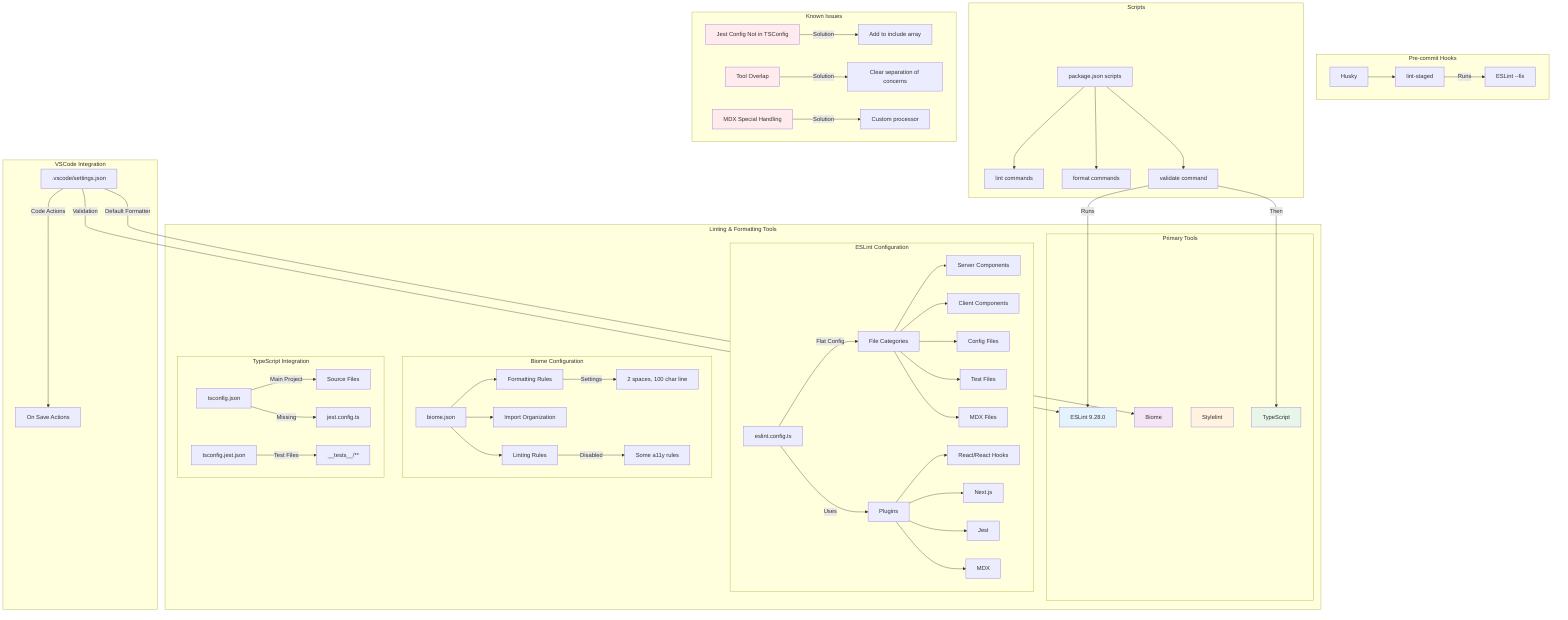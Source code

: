 graph TB
    subgraph "Linting & Formatting Tools"
        subgraph "Primary Tools"
            ESL[ESLint 9.28.0]
            BIO[Biome]
            STY[Stylelint]
            TS[TypeScript]
        end

        subgraph "ESLint Configuration"
            ESLC[eslint.config.ts]
            ESLC --> |"Flat Config"| FC[File Categories]
            FC --> SRV[Server Components]
            FC --> CLT[Client Components]
            FC --> CFG[Config Files]
            FC --> TST[Test Files]
            FC --> MDX[MDX Files]
            
            ESLC --> |"Uses"| PLUGINS[Plugins]
            PLUGINS --> REACT[React/React Hooks]
            PLUGINS --> NEXT[Next.js]
            PLUGINS --> JEST[Jest]
            PLUGINS --> MDXP[MDX]
        end

        subgraph "Biome Configuration"
            BIOC[biome.json]
            BIOC --> FMT[Formatting Rules]
            BIOC --> IMP[Import Organization]
            BIOC --> LINT[Linting Rules]
            
            FMT --> |"Settings"| FMTS[2 spaces, 100 char line]
            LINT --> |"Disabled"| A11Y[Some a11y rules]
        end

        subgraph "TypeScript Integration"
            TSC[tsconfig.json]
            TSC --> |"Main Project"| MAIN[Source Files]
            TSC --> |"Missing"| JESTC[jest.config.ts]
            
            TESTC[tsconfig.jest.json]
            TESTC --> |"Test Files"| TESTS[__tests__/**]
        end
    end

    subgraph "VSCode Integration"
        VSC[.vscode/settings.json]
        VSC --> |"Default Formatter"| BIO
        VSC --> |"Validation"| ESL
        VSC --> |"Code Actions"| CAS[On Save Actions]
    end

    subgraph "Pre-commit Hooks"
        HUSKY[Husky]
        HUSKY --> STAGED[lint-staged]
        STAGED --> |"Runs"| ESLF[ESLint --fix]
    end

    subgraph "Scripts"
        PKG[package.json scripts]
        PKG --> LINTS[lint commands]
        PKG --> FORMATS[format commands]
        PKG --> VALIDATE[validate command]
        
        VALIDATE --> |"Runs"| ESL
        VALIDATE --> |"Then"| TS
    end

    subgraph "Known Issues"
        ISS1[Jest Config Not in TSConfig]
        ISS2[Tool Overlap]
        ISS3[MDX Special Handling]
        
        ISS1 --> |"Solution"| SOL1[Add to include array]
        ISS2 --> |"Solution"| SOL2[Clear separation of concerns]
        ISS3 --> |"Solution"| SOL3[Custom processor]
    end

    style ESL fill:#e3f2fd
    style BIO fill:#f3e5f5
    style STY fill:#fff3e0
    style TS fill:#e8f5e9
    style ISS1 fill:#ffebee
    style ISS2 fill:#ffebee
    style ISS3 fill:#ffebee